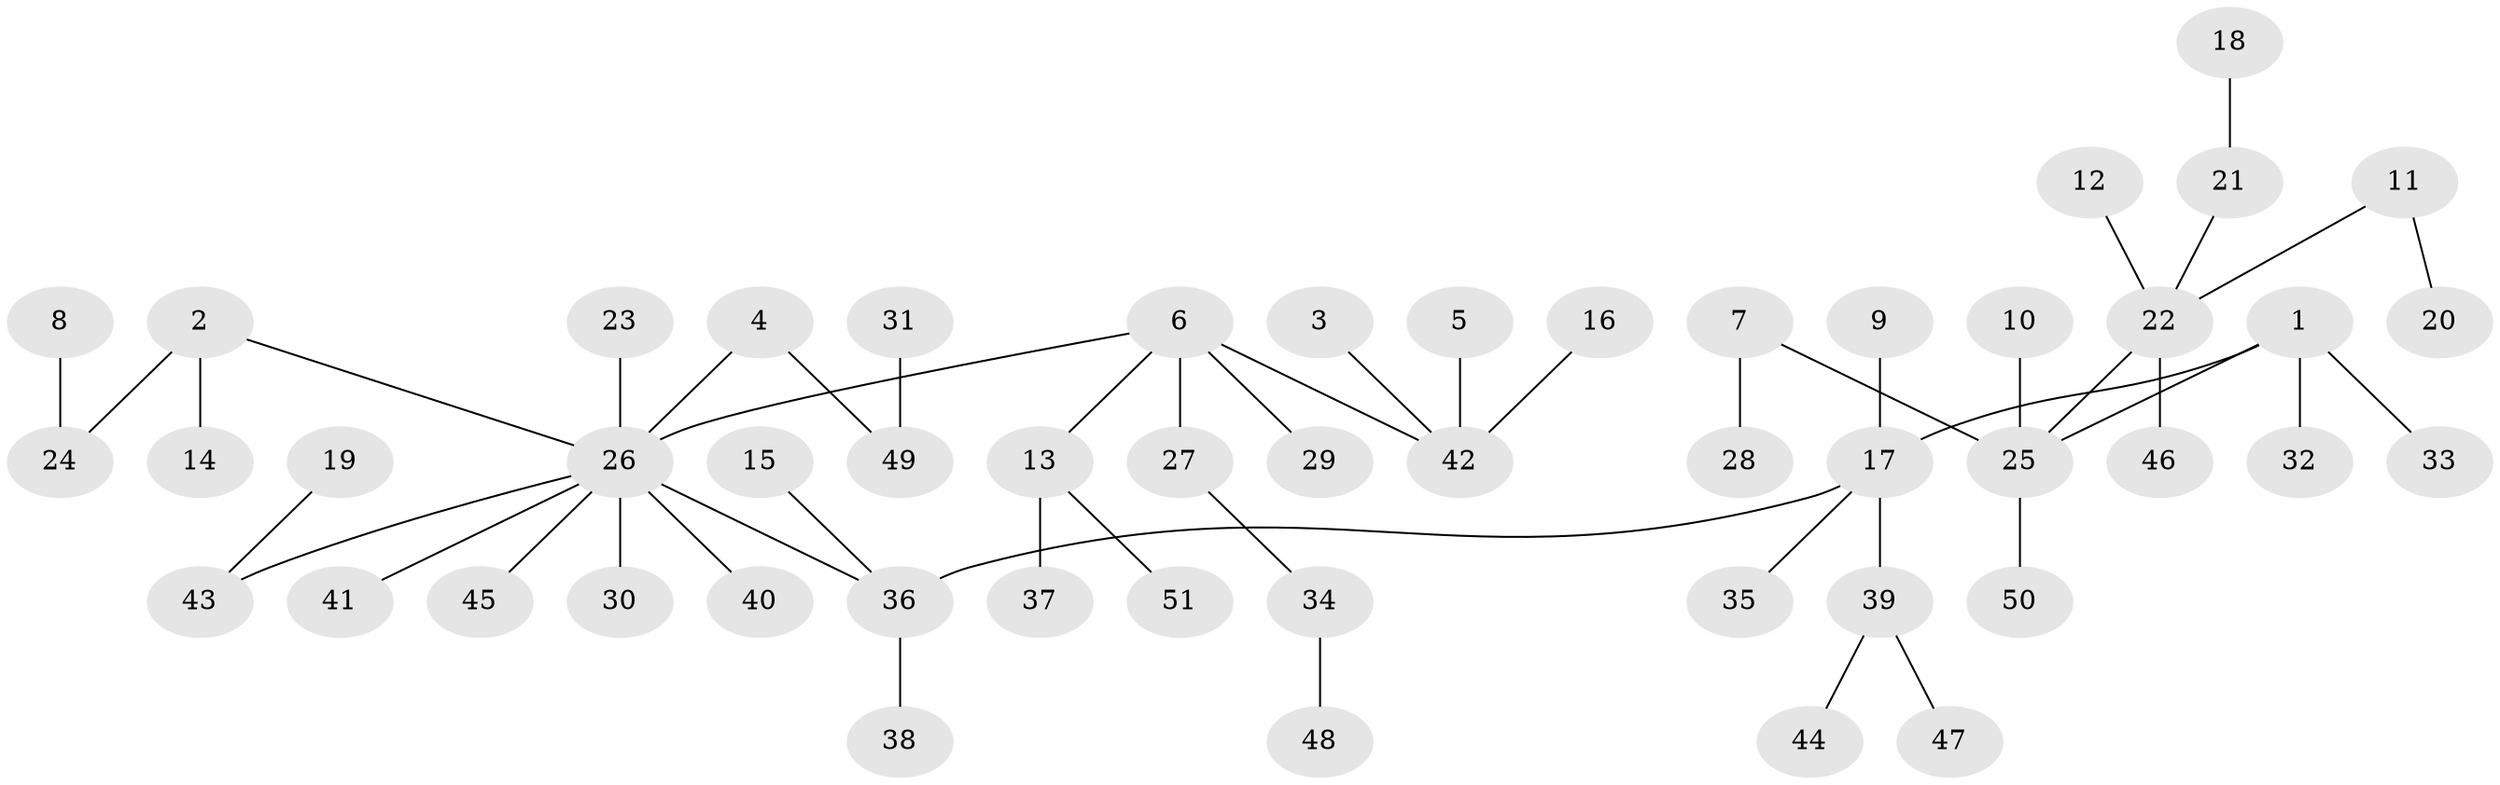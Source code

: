 // original degree distribution, {5: 0.019801980198019802, 4: 0.039603960396039604, 10: 0.009900990099009901, 6: 0.0297029702970297, 2: 0.2871287128712871, 3: 0.12871287128712872, 1: 0.48514851485148514}
// Generated by graph-tools (version 1.1) at 2025/50/03/09/25 03:50:17]
// undirected, 51 vertices, 50 edges
graph export_dot {
graph [start="1"]
  node [color=gray90,style=filled];
  1;
  2;
  3;
  4;
  5;
  6;
  7;
  8;
  9;
  10;
  11;
  12;
  13;
  14;
  15;
  16;
  17;
  18;
  19;
  20;
  21;
  22;
  23;
  24;
  25;
  26;
  27;
  28;
  29;
  30;
  31;
  32;
  33;
  34;
  35;
  36;
  37;
  38;
  39;
  40;
  41;
  42;
  43;
  44;
  45;
  46;
  47;
  48;
  49;
  50;
  51;
  1 -- 17 [weight=1.0];
  1 -- 25 [weight=1.0];
  1 -- 32 [weight=1.0];
  1 -- 33 [weight=1.0];
  2 -- 14 [weight=1.0];
  2 -- 24 [weight=1.0];
  2 -- 26 [weight=1.0];
  3 -- 42 [weight=1.0];
  4 -- 26 [weight=1.0];
  4 -- 49 [weight=1.0];
  5 -- 42 [weight=1.0];
  6 -- 13 [weight=1.0];
  6 -- 26 [weight=1.0];
  6 -- 27 [weight=1.0];
  6 -- 29 [weight=1.0];
  6 -- 42 [weight=1.0];
  7 -- 25 [weight=1.0];
  7 -- 28 [weight=1.0];
  8 -- 24 [weight=1.0];
  9 -- 17 [weight=1.0];
  10 -- 25 [weight=1.0];
  11 -- 20 [weight=1.0];
  11 -- 22 [weight=1.0];
  12 -- 22 [weight=1.0];
  13 -- 37 [weight=1.0];
  13 -- 51 [weight=1.0];
  15 -- 36 [weight=1.0];
  16 -- 42 [weight=1.0];
  17 -- 35 [weight=1.0];
  17 -- 36 [weight=1.0];
  17 -- 39 [weight=1.0];
  18 -- 21 [weight=1.0];
  19 -- 43 [weight=1.0];
  21 -- 22 [weight=1.0];
  22 -- 25 [weight=1.0];
  22 -- 46 [weight=1.0];
  23 -- 26 [weight=1.0];
  25 -- 50 [weight=1.0];
  26 -- 30 [weight=1.0];
  26 -- 36 [weight=1.0];
  26 -- 40 [weight=1.0];
  26 -- 41 [weight=1.0];
  26 -- 43 [weight=1.0];
  26 -- 45 [weight=1.0];
  27 -- 34 [weight=1.0];
  31 -- 49 [weight=1.0];
  34 -- 48 [weight=1.0];
  36 -- 38 [weight=1.0];
  39 -- 44 [weight=1.0];
  39 -- 47 [weight=1.0];
}
